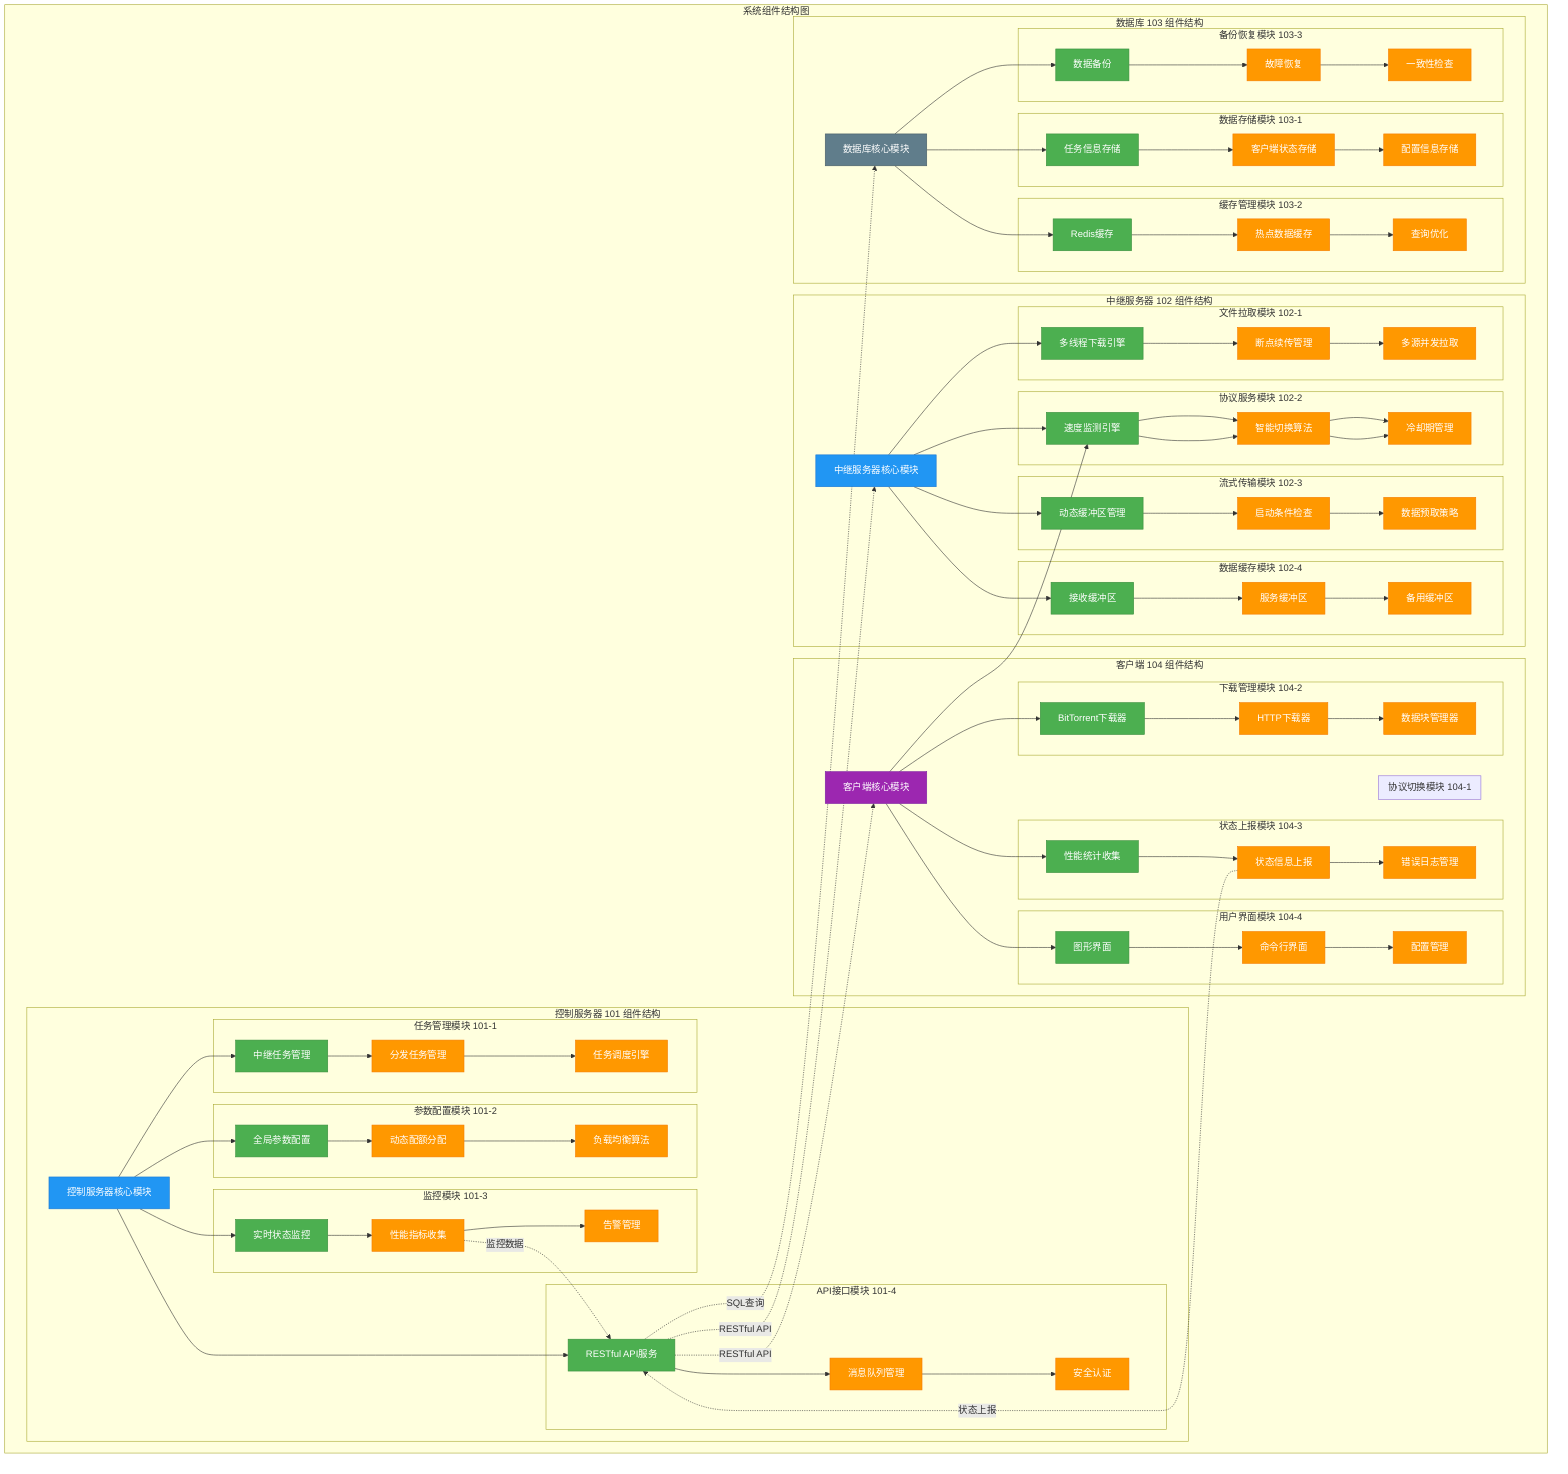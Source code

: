 graph TB
    subgraph "系统组件结构图"
        subgraph "控制服务器 101 组件结构"
            CS_CORE[控制服务器核心模块]

            subgraph "任务管理模块 101-1"
                TM_1[中继任务管理]
                TM_2[分发任务管理]
                TM_3[任务调度引擎]
            end

            subgraph "参数配置模块 101-2"
                PC_1[全局参数配置]
                PC_2[动态配额分配]
                PC_3[负载均衡算法]
            end

            subgraph "监控模块 101-3"
                MON_1[实时状态监控]
                MON_2[性能指标收集]
                MON_3[告警管理]
            end

            subgraph "API接口模块 101-4"
                API_1[RESTful API服务]
                API_2[消息队列管理]
                API_3[安全认证]
            end
        end

        subgraph "中继服务器 102 组件结构"
            RS_CORE[中继服务器核心模块]

            subgraph "文件拉取模块 102-1"
                FP_1[多线程下载引擎]
                FP_2[断点续传管理]
                FP_3[多源并发拉取]
            end

            subgraph "协议服务模块 102-2"
                PS_1[HTTP服务引擎]
                PS_2[BitTorrent引擎]
                PS_3[协议适配层]
            end

            subgraph "流式传输模块 102-3"
                ST_1[动态缓冲区管理]
                ST_2[启动条件检查]
                ST_3[数据预取策略]
            end

            subgraph "数据缓存模块 102-4"
                CACHE_1[接收缓冲区]
                CACHE_2[服务缓冲区]
                CACHE_3[备用缓冲区]
            end
        end

        subgraph "客户端 104 组件结构"
            CLIENT_CORE[客户端核心模块]

            subgraph "协议切换模块 104-1"
                PS_1[速度监测引擎]
                PS_2[智能切换算法]
                PS_3[冷却期管理]
            end

            subgraph "下载管理模块 104-2"
                DM_1[BitTorrent下载器]
                DM_2[HTTP下载器]
                DM_3[数据块管理器]
            end

            subgraph "状态上报模块 104-3"
                SR_1[性能统计收集]
                SR_2[状态信息上报]
                SR_3[错误日志管理]
            end

            subgraph "用户界面模块 104-4"
                UI_1[图形界面]
                UI_2[命令行界面]
                UI_3[配置管理]
            end
        end

        subgraph "数据库 103 组件结构"
            DB_CORE[数据库核心模块]

            subgraph "数据存储模块 103-1"
                DS_1[任务信息存储]
                DS_2[客户端状态存储]
                DS_3[配置信息存储]
            end

            subgraph "缓存管理模块 103-2"
                CM_1[Redis缓存]
                CM_2[热点数据缓存]
                CM_3[查询优化]
            end

            subgraph "备份恢复模块 103-3"
                BR_1[数据备份]
                BR_2[故障恢复]
                BR_3[一致性检查]
            end
        end
    end

    %% 组件内部连接
    CS_CORE --> TM_1
    CS_CORE --> PC_1
    CS_CORE --> MON_1
    CS_CORE --> API_1

    TM_1 --> TM_2 --> TM_3
    PC_1 --> PC_2 --> PC_3
    MON_1 --> MON_2 --> MON_3
    API_1 --> API_2 --> API_3

    RS_CORE --> FP_1
    RS_CORE --> PS_1
    RS_CORE --> ST_1
    RS_CORE --> CACHE_1

    FP_1 --> FP_2 --> FP_3
    PS_1 --> PS_2 --> PS_3
    ST_1 --> ST_2 --> ST_3
    CACHE_1 --> CACHE_2 --> CACHE_3

    CLIENT_CORE --> PS_1
    CLIENT_CORE --> DM_1
    CLIENT_CORE --> SR_1
    CLIENT_CORE --> UI_1

    PS_1 --> PS_2 --> PS_3
    DM_1 --> DM_2 --> DM_3
    SR_1 --> SR_2 --> SR_3
    UI_1 --> UI_2 --> UI_3

    DB_CORE --> DS_1
    DB_CORE --> CM_1
    DB_CORE --> BR_1

    DS_1 --> DS_2 --> DS_3
    CM_1 --> CM_2 --> CM_3
    BR_1 --> BR_2 --> BR_3

    %% 组件间连接
    API_1 -.->|RESTful API| RS_CORE
    API_1 -.->|RESTful API| CLIENT_CORE
    API_1 -.->|SQL查询| DB_CORE

    SR_2 -.->|状态上报| API_1
    MON_2 -.->|监控数据| API_1

    %% 样式定义
    classDef server fill:#2196F3,color:#fff,stroke:#1976D2
    classDef module fill:#4CAF50,color:#fff,stroke:#388E3C
    classDef subModule fill:#FF9800,color:#fff,stroke:#F57C00
    classDef client fill:#9C27B0,color:#fff,stroke:#7B1FA2
    classDef database fill:#607D8B,color:#fff,stroke:#455A64

    class CS_CORE,RS_CORE,DB_CORE,CLIENT_CORE server
    class TM_1,PC_1,MON_1,API_1,FP_1,PS_1,ST_1,CACHE_1,PS_1,DM_1,SR_1,UI_1,DS_1,CM_1,BR_1 module
    class TM_2,TM_3,PC_2,PC_3,MON_2,MON_3,API_2,API_3,FP_2,FP_3,PS_2,PS_3,ST_2,ST_3,CACHE_2,CACHE_3,PS_2,PS_3,DM_2,DM_3,SR_2,SR_3,UI_2,UI_3,DS_2,DS_3,CM_2,CM_3,BR_2,BR_3 subModule
    class CLIENT_CORE client
    class DB_CORE database